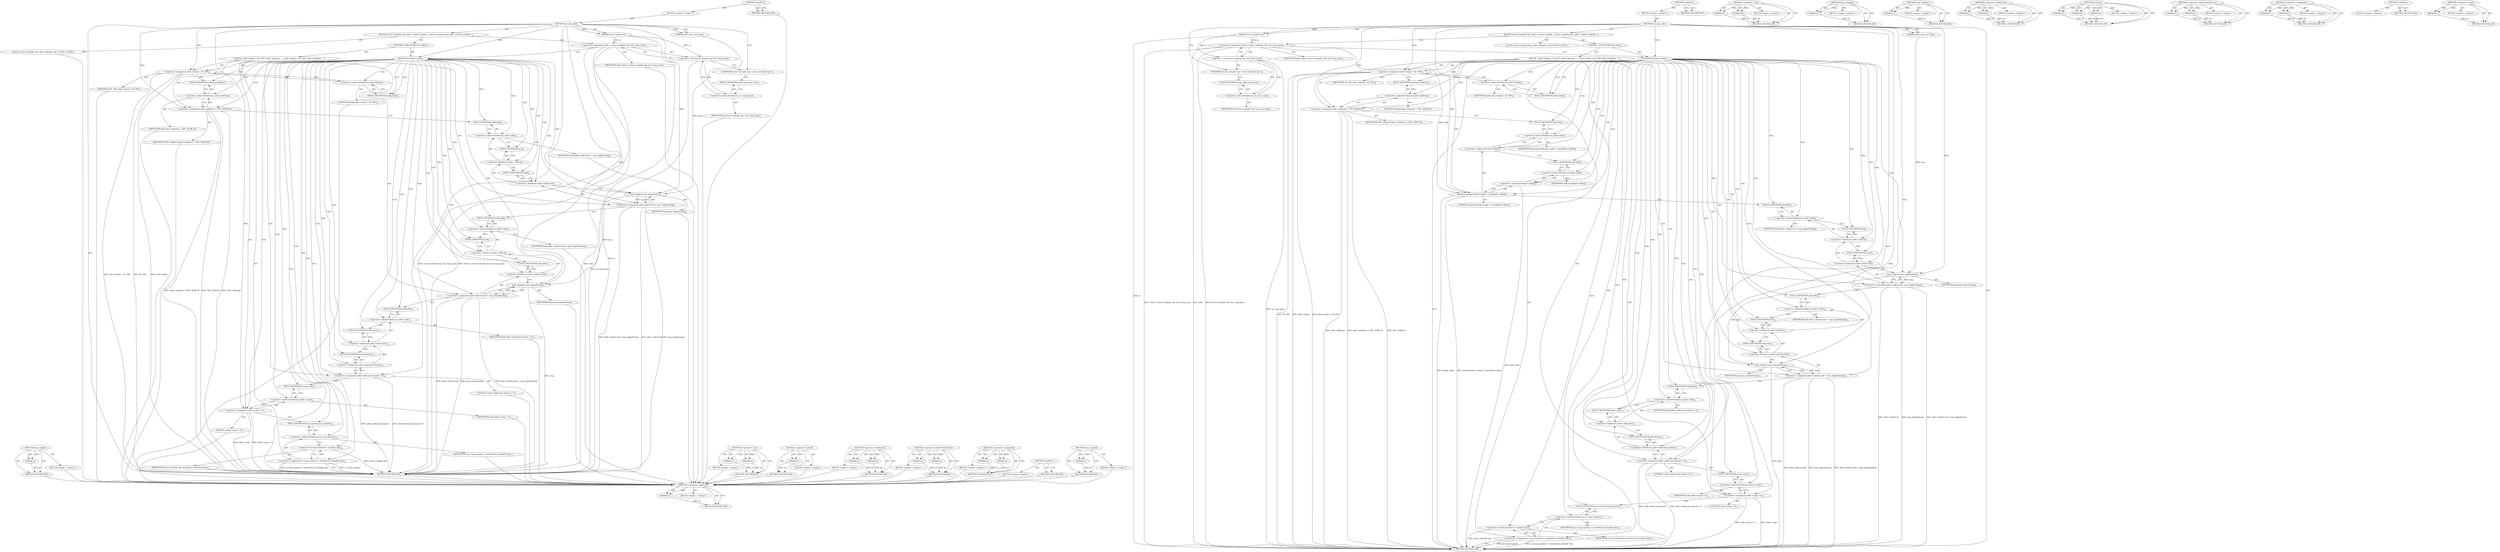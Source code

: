 digraph "&lt;operator&gt;.sizeOf" {
vulnerable_118 [label=<(METHOD,msg_origport)>];
vulnerable_119 [label=<(PARAM,p1)>];
vulnerable_120 [label=<(BLOCK,&lt;empty&gt;,&lt;empty&gt;)>];
vulnerable_121 [label=<(METHOD_RETURN,ANY)>];
vulnerable_6 [label=<(METHOD,&lt;global&gt;)<SUB>1</SUB>>];
vulnerable_7 [label=<(BLOCK,&lt;empty&gt;,&lt;empty&gt;)<SUB>1</SUB>>];
vulnerable_8 [label=<(METHOD,set_orig_addr)<SUB>1</SUB>>];
vulnerable_9 [label=<(PARAM,struct msghdr *m)<SUB>1</SUB>>];
vulnerable_10 [label=<(PARAM,struct tipc_msg *msg)<SUB>1</SUB>>];
vulnerable_11 [label=<(BLOCK,{
	struct sockaddr_tipc *addr = (struct sockadd...,{
	struct sockaddr_tipc *addr = (struct sockadd...)<SUB>2</SUB>>];
vulnerable_12 [label="<(LOCAL,struct sockaddr_tipc* addr: sockaddr_tipc*)<SUB>3</SUB>>"];
vulnerable_13 [label=<(&lt;operator&gt;.assignment,*addr = (struct sockaddr_tipc *)m-&gt;msg_name)<SUB>3</SUB>>];
vulnerable_14 [label=<(IDENTIFIER,addr,*addr = (struct sockaddr_tipc *)m-&gt;msg_name)<SUB>3</SUB>>];
vulnerable_15 [label=<(&lt;operator&gt;.cast,(struct sockaddr_tipc *)m-&gt;msg_name)<SUB>3</SUB>>];
vulnerable_16 [label=<(UNKNOWN,struct sockaddr_tipc *,struct sockaddr_tipc *)<SUB>3</SUB>>];
vulnerable_17 [label=<(&lt;operator&gt;.indirectFieldAccess,m-&gt;msg_name)<SUB>3</SUB>>];
vulnerable_18 [label=<(IDENTIFIER,m,(struct sockaddr_tipc *)m-&gt;msg_name)<SUB>3</SUB>>];
vulnerable_19 [label=<(FIELD_IDENTIFIER,msg_name,msg_name)<SUB>3</SUB>>];
vulnerable_20 [label=<(CONTROL_STRUCTURE,IF,if (addr))<SUB>5</SUB>>];
vulnerable_21 [label=<(IDENTIFIER,addr,if (addr))<SUB>5</SUB>>];
vulnerable_22 [label=<(BLOCK,{
 		addr-&gt;family = AF_TIPC;
 		addr-&gt;addrtype ...,{
 		addr-&gt;family = AF_TIPC;
 		addr-&gt;addrtype ...)<SUB>5</SUB>>];
vulnerable_23 [label=<(&lt;operator&gt;.assignment,addr-&gt;family = AF_TIPC)<SUB>6</SUB>>];
vulnerable_24 [label=<(&lt;operator&gt;.indirectFieldAccess,addr-&gt;family)<SUB>6</SUB>>];
vulnerable_25 [label=<(IDENTIFIER,addr,addr-&gt;family = AF_TIPC)<SUB>6</SUB>>];
vulnerable_26 [label=<(FIELD_IDENTIFIER,family,family)<SUB>6</SUB>>];
vulnerable_27 [label=<(IDENTIFIER,AF_TIPC,addr-&gt;family = AF_TIPC)<SUB>6</SUB>>];
vulnerable_28 [label=<(&lt;operator&gt;.assignment,addr-&gt;addrtype = TIPC_ADDR_ID)<SUB>7</SUB>>];
vulnerable_29 [label=<(&lt;operator&gt;.indirectFieldAccess,addr-&gt;addrtype)<SUB>7</SUB>>];
vulnerable_30 [label=<(IDENTIFIER,addr,addr-&gt;addrtype = TIPC_ADDR_ID)<SUB>7</SUB>>];
vulnerable_31 [label=<(FIELD_IDENTIFIER,addrtype,addrtype)<SUB>7</SUB>>];
vulnerable_32 [label=<(IDENTIFIER,TIPC_ADDR_ID,addr-&gt;addrtype = TIPC_ADDR_ID)<SUB>7</SUB>>];
vulnerable_33 [label=<(&lt;operator&gt;.assignment,addr-&gt;addr.id.ref = msg_origport(msg))<SUB>8</SUB>>];
vulnerable_34 [label=<(&lt;operator&gt;.fieldAccess,addr-&gt;addr.id.ref)<SUB>8</SUB>>];
vulnerable_35 [label=<(&lt;operator&gt;.fieldAccess,addr-&gt;addr.id)<SUB>8</SUB>>];
vulnerable_36 [label=<(&lt;operator&gt;.indirectFieldAccess,addr-&gt;addr)<SUB>8</SUB>>];
vulnerable_37 [label=<(IDENTIFIER,addr,addr-&gt;addr.id.ref = msg_origport(msg))<SUB>8</SUB>>];
vulnerable_38 [label=<(FIELD_IDENTIFIER,addr,addr)<SUB>8</SUB>>];
vulnerable_39 [label=<(FIELD_IDENTIFIER,id,id)<SUB>8</SUB>>];
vulnerable_40 [label=<(FIELD_IDENTIFIER,ref,ref)<SUB>8</SUB>>];
vulnerable_41 [label=<(msg_origport,msg_origport(msg))<SUB>8</SUB>>];
vulnerable_42 [label=<(IDENTIFIER,msg,msg_origport(msg))<SUB>8</SUB>>];
vulnerable_43 [label=<(&lt;operator&gt;.assignment,addr-&gt;addr.id.node = msg_orignode(msg))<SUB>9</SUB>>];
vulnerable_44 [label=<(&lt;operator&gt;.fieldAccess,addr-&gt;addr.id.node)<SUB>9</SUB>>];
vulnerable_45 [label=<(&lt;operator&gt;.fieldAccess,addr-&gt;addr.id)<SUB>9</SUB>>];
vulnerable_46 [label=<(&lt;operator&gt;.indirectFieldAccess,addr-&gt;addr)<SUB>9</SUB>>];
vulnerable_47 [label=<(IDENTIFIER,addr,addr-&gt;addr.id.node = msg_orignode(msg))<SUB>9</SUB>>];
vulnerable_48 [label=<(FIELD_IDENTIFIER,addr,addr)<SUB>9</SUB>>];
vulnerable_49 [label=<(FIELD_IDENTIFIER,id,id)<SUB>9</SUB>>];
vulnerable_50 [label=<(FIELD_IDENTIFIER,node,node)<SUB>9</SUB>>];
vulnerable_51 [label=<(msg_orignode,msg_orignode(msg))<SUB>9</SUB>>];
vulnerable_52 [label=<(IDENTIFIER,msg,msg_orignode(msg))<SUB>9</SUB>>];
vulnerable_53 [label=<(&lt;operator&gt;.assignment,addr-&gt;addr.name.domain = 0)<SUB>10</SUB>>];
vulnerable_54 [label=<(&lt;operator&gt;.fieldAccess,addr-&gt;addr.name.domain)<SUB>10</SUB>>];
vulnerable_55 [label=<(&lt;operator&gt;.fieldAccess,addr-&gt;addr.name)<SUB>10</SUB>>];
vulnerable_56 [label=<(&lt;operator&gt;.indirectFieldAccess,addr-&gt;addr)<SUB>10</SUB>>];
vulnerable_57 [label=<(IDENTIFIER,addr,addr-&gt;addr.name.domain = 0)<SUB>10</SUB>>];
vulnerable_58 [label=<(FIELD_IDENTIFIER,addr,addr)<SUB>10</SUB>>];
vulnerable_59 [label=<(FIELD_IDENTIFIER,name,name)<SUB>10</SUB>>];
vulnerable_60 [label=<(FIELD_IDENTIFIER,domain,domain)<SUB>10</SUB>>];
vulnerable_61 [label=<(LITERAL,0,addr-&gt;addr.name.domain = 0)<SUB>10</SUB>>];
vulnerable_62 [label=<(&lt;operator&gt;.assignment,addr-&gt;scope = 0)<SUB>11</SUB>>];
vulnerable_63 [label=<(&lt;operator&gt;.indirectFieldAccess,addr-&gt;scope)<SUB>11</SUB>>];
vulnerable_64 [label=<(IDENTIFIER,addr,addr-&gt;scope = 0)<SUB>11</SUB>>];
vulnerable_65 [label=<(FIELD_IDENTIFIER,scope,scope)<SUB>11</SUB>>];
vulnerable_66 [label=<(LITERAL,0,addr-&gt;scope = 0)<SUB>11</SUB>>];
vulnerable_67 [label=<(&lt;operator&gt;.assignment,m-&gt;msg_namelen = sizeof(struct sockaddr_tipc))<SUB>12</SUB>>];
vulnerable_68 [label=<(&lt;operator&gt;.indirectFieldAccess,m-&gt;msg_namelen)<SUB>12</SUB>>];
vulnerable_69 [label=<(IDENTIFIER,m,m-&gt;msg_namelen = sizeof(struct sockaddr_tipc))<SUB>12</SUB>>];
vulnerable_70 [label=<(FIELD_IDENTIFIER,msg_namelen,msg_namelen)<SUB>12</SUB>>];
vulnerable_71 [label=<(&lt;operator&gt;.sizeOf,sizeof(struct sockaddr_tipc))<SUB>12</SUB>>];
vulnerable_72 [label=<(IDENTIFIER,struct sockaddr_tipc,sizeof(struct sockaddr_tipc))<SUB>12</SUB>>];
vulnerable_73 [label=<(METHOD_RETURN,void)<SUB>1</SUB>>];
vulnerable_75 [label=<(METHOD_RETURN,ANY)<SUB>1</SUB>>];
vulnerable_103 [label=<(METHOD,&lt;operator&gt;.cast)>];
vulnerable_104 [label=<(PARAM,p1)>];
vulnerable_105 [label=<(PARAM,p2)>];
vulnerable_106 [label=<(BLOCK,&lt;empty&gt;,&lt;empty&gt;)>];
vulnerable_107 [label=<(METHOD_RETURN,ANY)>];
vulnerable_126 [label=<(METHOD,&lt;operator&gt;.sizeOf)>];
vulnerable_127 [label=<(PARAM,p1)>];
vulnerable_128 [label=<(BLOCK,&lt;empty&gt;,&lt;empty&gt;)>];
vulnerable_129 [label=<(METHOD_RETURN,ANY)>];
vulnerable_113 [label=<(METHOD,&lt;operator&gt;.fieldAccess)>];
vulnerable_114 [label=<(PARAM,p1)>];
vulnerable_115 [label=<(PARAM,p2)>];
vulnerable_116 [label=<(BLOCK,&lt;empty&gt;,&lt;empty&gt;)>];
vulnerable_117 [label=<(METHOD_RETURN,ANY)>];
vulnerable_108 [label=<(METHOD,&lt;operator&gt;.indirectFieldAccess)>];
vulnerable_109 [label=<(PARAM,p1)>];
vulnerable_110 [label=<(PARAM,p2)>];
vulnerable_111 [label=<(BLOCK,&lt;empty&gt;,&lt;empty&gt;)>];
vulnerable_112 [label=<(METHOD_RETURN,ANY)>];
vulnerable_98 [label=<(METHOD,&lt;operator&gt;.assignment)>];
vulnerable_99 [label=<(PARAM,p1)>];
vulnerable_100 [label=<(PARAM,p2)>];
vulnerable_101 [label=<(BLOCK,&lt;empty&gt;,&lt;empty&gt;)>];
vulnerable_102 [label=<(METHOD_RETURN,ANY)>];
vulnerable_92 [label=<(METHOD,&lt;global&gt;)<SUB>1</SUB>>];
vulnerable_93 [label=<(BLOCK,&lt;empty&gt;,&lt;empty&gt;)>];
vulnerable_94 [label=<(METHOD_RETURN,ANY)>];
vulnerable_122 [label=<(METHOD,msg_orignode)>];
vulnerable_123 [label=<(PARAM,p1)>];
vulnerable_124 [label=<(BLOCK,&lt;empty&gt;,&lt;empty&gt;)>];
vulnerable_125 [label=<(METHOD_RETURN,ANY)>];
fixed_129 [label=<(METHOD,&lt;operator&gt;.addressOf)>];
fixed_130 [label=<(PARAM,p1)>];
fixed_131 [label=<(BLOCK,&lt;empty&gt;,&lt;empty&gt;)>];
fixed_132 [label=<(METHOD_RETURN,ANY)>];
fixed_6 [label=<(METHOD,&lt;global&gt;)<SUB>1</SUB>>];
fixed_7 [label=<(BLOCK,&lt;empty&gt;,&lt;empty&gt;)<SUB>1</SUB>>];
fixed_8 [label=<(METHOD,set_orig_addr)<SUB>1</SUB>>];
fixed_9 [label=<(PARAM,struct msghdr *m)<SUB>1</SUB>>];
fixed_10 [label=<(PARAM,struct tipc_msg *msg)<SUB>1</SUB>>];
fixed_11 [label=<(BLOCK,{
	struct sockaddr_tipc *addr = (struct sockadd...,{
	struct sockaddr_tipc *addr = (struct sockadd...)<SUB>2</SUB>>];
fixed_12 [label="<(LOCAL,struct sockaddr_tipc* addr: sockaddr_tipc*)<SUB>3</SUB>>"];
fixed_13 [label=<(&lt;operator&gt;.assignment,*addr = (struct sockaddr_tipc *)m-&gt;msg_name)<SUB>3</SUB>>];
fixed_14 [label=<(IDENTIFIER,addr,*addr = (struct sockaddr_tipc *)m-&gt;msg_name)<SUB>3</SUB>>];
fixed_15 [label=<(&lt;operator&gt;.cast,(struct sockaddr_tipc *)m-&gt;msg_name)<SUB>3</SUB>>];
fixed_16 [label=<(UNKNOWN,struct sockaddr_tipc *,struct sockaddr_tipc *)<SUB>3</SUB>>];
fixed_17 [label=<(&lt;operator&gt;.indirectFieldAccess,m-&gt;msg_name)<SUB>3</SUB>>];
fixed_18 [label=<(IDENTIFIER,m,(struct sockaddr_tipc *)m-&gt;msg_name)<SUB>3</SUB>>];
fixed_19 [label=<(FIELD_IDENTIFIER,msg_name,msg_name)<SUB>3</SUB>>];
fixed_20 [label=<(CONTROL_STRUCTURE,IF,if (addr))<SUB>5</SUB>>];
fixed_21 [label=<(IDENTIFIER,addr,if (addr))<SUB>5</SUB>>];
fixed_22 [label=<(BLOCK,{
 		addr-&gt;family = AF_TIPC;
 		addr-&gt;addrtype ...,{
 		addr-&gt;family = AF_TIPC;
 		addr-&gt;addrtype ...)<SUB>5</SUB>>];
fixed_23 [label=<(&lt;operator&gt;.assignment,addr-&gt;family = AF_TIPC)<SUB>6</SUB>>];
fixed_24 [label=<(&lt;operator&gt;.indirectFieldAccess,addr-&gt;family)<SUB>6</SUB>>];
fixed_25 [label=<(IDENTIFIER,addr,addr-&gt;family = AF_TIPC)<SUB>6</SUB>>];
fixed_26 [label=<(FIELD_IDENTIFIER,family,family)<SUB>6</SUB>>];
fixed_27 [label=<(IDENTIFIER,AF_TIPC,addr-&gt;family = AF_TIPC)<SUB>6</SUB>>];
fixed_28 [label=<(&lt;operator&gt;.assignment,addr-&gt;addrtype = TIPC_ADDR_ID)<SUB>7</SUB>>];
fixed_29 [label=<(&lt;operator&gt;.indirectFieldAccess,addr-&gt;addrtype)<SUB>7</SUB>>];
fixed_30 [label=<(IDENTIFIER,addr,addr-&gt;addrtype = TIPC_ADDR_ID)<SUB>7</SUB>>];
fixed_31 [label=<(FIELD_IDENTIFIER,addrtype,addrtype)<SUB>7</SUB>>];
fixed_32 [label=<(IDENTIFIER,TIPC_ADDR_ID,addr-&gt;addrtype = TIPC_ADDR_ID)<SUB>7</SUB>>];
fixed_33 [label=<(memset,memset(&amp;addr-&gt;addr, 0, sizeof(addr-&gt;addr)))<SUB>8</SUB>>];
fixed_34 [label=<(&lt;operator&gt;.addressOf,&amp;addr-&gt;addr)<SUB>8</SUB>>];
fixed_35 [label=<(&lt;operator&gt;.indirectFieldAccess,addr-&gt;addr)<SUB>8</SUB>>];
fixed_36 [label=<(IDENTIFIER,addr,memset(&amp;addr-&gt;addr, 0, sizeof(addr-&gt;addr)))<SUB>8</SUB>>];
fixed_37 [label=<(FIELD_IDENTIFIER,addr,addr)<SUB>8</SUB>>];
fixed_38 [label=<(LITERAL,0,memset(&amp;addr-&gt;addr, 0, sizeof(addr-&gt;addr)))<SUB>8</SUB>>];
fixed_39 [label=<(&lt;operator&gt;.sizeOf,sizeof(addr-&gt;addr))<SUB>8</SUB>>];
fixed_40 [label=<(&lt;operator&gt;.indirectFieldAccess,addr-&gt;addr)<SUB>8</SUB>>];
fixed_41 [label=<(IDENTIFIER,addr,sizeof(addr-&gt;addr))<SUB>8</SUB>>];
fixed_42 [label=<(FIELD_IDENTIFIER,addr,addr)<SUB>8</SUB>>];
fixed_43 [label=<(&lt;operator&gt;.assignment,addr-&gt;addr.id.ref = msg_origport(msg))<SUB>9</SUB>>];
fixed_44 [label=<(&lt;operator&gt;.fieldAccess,addr-&gt;addr.id.ref)<SUB>9</SUB>>];
fixed_45 [label=<(&lt;operator&gt;.fieldAccess,addr-&gt;addr.id)<SUB>9</SUB>>];
fixed_46 [label=<(&lt;operator&gt;.indirectFieldAccess,addr-&gt;addr)<SUB>9</SUB>>];
fixed_47 [label=<(IDENTIFIER,addr,addr-&gt;addr.id.ref = msg_origport(msg))<SUB>9</SUB>>];
fixed_48 [label=<(FIELD_IDENTIFIER,addr,addr)<SUB>9</SUB>>];
fixed_49 [label=<(FIELD_IDENTIFIER,id,id)<SUB>9</SUB>>];
fixed_50 [label=<(FIELD_IDENTIFIER,ref,ref)<SUB>9</SUB>>];
fixed_51 [label=<(msg_origport,msg_origport(msg))<SUB>9</SUB>>];
fixed_52 [label=<(IDENTIFIER,msg,msg_origport(msg))<SUB>9</SUB>>];
fixed_53 [label=<(&lt;operator&gt;.assignment,addr-&gt;addr.id.node = msg_orignode(msg))<SUB>10</SUB>>];
fixed_54 [label=<(&lt;operator&gt;.fieldAccess,addr-&gt;addr.id.node)<SUB>10</SUB>>];
fixed_55 [label=<(&lt;operator&gt;.fieldAccess,addr-&gt;addr.id)<SUB>10</SUB>>];
fixed_56 [label=<(&lt;operator&gt;.indirectFieldAccess,addr-&gt;addr)<SUB>10</SUB>>];
fixed_57 [label=<(IDENTIFIER,addr,addr-&gt;addr.id.node = msg_orignode(msg))<SUB>10</SUB>>];
fixed_58 [label=<(FIELD_IDENTIFIER,addr,addr)<SUB>10</SUB>>];
fixed_59 [label=<(FIELD_IDENTIFIER,id,id)<SUB>10</SUB>>];
fixed_60 [label=<(FIELD_IDENTIFIER,node,node)<SUB>10</SUB>>];
fixed_61 [label=<(msg_orignode,msg_orignode(msg))<SUB>10</SUB>>];
fixed_62 [label=<(IDENTIFIER,msg,msg_orignode(msg))<SUB>10</SUB>>];
fixed_63 [label=<(&lt;operator&gt;.assignment,addr-&gt;addr.name.domain = 0)<SUB>11</SUB>>];
fixed_64 [label=<(&lt;operator&gt;.fieldAccess,addr-&gt;addr.name.domain)<SUB>11</SUB>>];
fixed_65 [label=<(&lt;operator&gt;.fieldAccess,addr-&gt;addr.name)<SUB>11</SUB>>];
fixed_66 [label=<(&lt;operator&gt;.indirectFieldAccess,addr-&gt;addr)<SUB>11</SUB>>];
fixed_67 [label=<(IDENTIFIER,addr,addr-&gt;addr.name.domain = 0)<SUB>11</SUB>>];
fixed_68 [label=<(FIELD_IDENTIFIER,addr,addr)<SUB>11</SUB>>];
fixed_69 [label=<(FIELD_IDENTIFIER,name,name)<SUB>11</SUB>>];
fixed_70 [label=<(FIELD_IDENTIFIER,domain,domain)<SUB>11</SUB>>];
fixed_71 [label=<(LITERAL,0,addr-&gt;addr.name.domain = 0)<SUB>11</SUB>>];
fixed_72 [label=<(&lt;operator&gt;.assignment,addr-&gt;scope = 0)<SUB>12</SUB>>];
fixed_73 [label=<(&lt;operator&gt;.indirectFieldAccess,addr-&gt;scope)<SUB>12</SUB>>];
fixed_74 [label=<(IDENTIFIER,addr,addr-&gt;scope = 0)<SUB>12</SUB>>];
fixed_75 [label=<(FIELD_IDENTIFIER,scope,scope)<SUB>12</SUB>>];
fixed_76 [label=<(LITERAL,0,addr-&gt;scope = 0)<SUB>12</SUB>>];
fixed_77 [label=<(&lt;operator&gt;.assignment,m-&gt;msg_namelen = sizeof(struct sockaddr_tipc))<SUB>13</SUB>>];
fixed_78 [label=<(&lt;operator&gt;.indirectFieldAccess,m-&gt;msg_namelen)<SUB>13</SUB>>];
fixed_79 [label=<(IDENTIFIER,m,m-&gt;msg_namelen = sizeof(struct sockaddr_tipc))<SUB>13</SUB>>];
fixed_80 [label=<(FIELD_IDENTIFIER,msg_namelen,msg_namelen)<SUB>13</SUB>>];
fixed_81 [label=<(&lt;operator&gt;.sizeOf,sizeof(struct sockaddr_tipc))<SUB>13</SUB>>];
fixed_82 [label=<(IDENTIFIER,struct sockaddr_tipc,sizeof(struct sockaddr_tipc))<SUB>13</SUB>>];
fixed_83 [label=<(METHOD_RETURN,void)<SUB>1</SUB>>];
fixed_85 [label=<(METHOD_RETURN,ANY)<SUB>1</SUB>>];
fixed_113 [label=<(METHOD,&lt;operator&gt;.cast)>];
fixed_114 [label=<(PARAM,p1)>];
fixed_115 [label=<(PARAM,p2)>];
fixed_116 [label=<(BLOCK,&lt;empty&gt;,&lt;empty&gt;)>];
fixed_117 [label=<(METHOD_RETURN,ANY)>];
fixed_146 [label=<(METHOD,msg_orignode)>];
fixed_147 [label=<(PARAM,p1)>];
fixed_148 [label=<(BLOCK,&lt;empty&gt;,&lt;empty&gt;)>];
fixed_149 [label=<(METHOD_RETURN,ANY)>];
fixed_142 [label=<(METHOD,msg_origport)>];
fixed_143 [label=<(PARAM,p1)>];
fixed_144 [label=<(BLOCK,&lt;empty&gt;,&lt;empty&gt;)>];
fixed_145 [label=<(METHOD_RETURN,ANY)>];
fixed_137 [label=<(METHOD,&lt;operator&gt;.fieldAccess)>];
fixed_138 [label=<(PARAM,p1)>];
fixed_139 [label=<(PARAM,p2)>];
fixed_140 [label=<(BLOCK,&lt;empty&gt;,&lt;empty&gt;)>];
fixed_141 [label=<(METHOD_RETURN,ANY)>];
fixed_123 [label=<(METHOD,memset)>];
fixed_124 [label=<(PARAM,p1)>];
fixed_125 [label=<(PARAM,p2)>];
fixed_126 [label=<(PARAM,p3)>];
fixed_127 [label=<(BLOCK,&lt;empty&gt;,&lt;empty&gt;)>];
fixed_128 [label=<(METHOD_RETURN,ANY)>];
fixed_118 [label=<(METHOD,&lt;operator&gt;.indirectFieldAccess)>];
fixed_119 [label=<(PARAM,p1)>];
fixed_120 [label=<(PARAM,p2)>];
fixed_121 [label=<(BLOCK,&lt;empty&gt;,&lt;empty&gt;)>];
fixed_122 [label=<(METHOD_RETURN,ANY)>];
fixed_108 [label=<(METHOD,&lt;operator&gt;.assignment)>];
fixed_109 [label=<(PARAM,p1)>];
fixed_110 [label=<(PARAM,p2)>];
fixed_111 [label=<(BLOCK,&lt;empty&gt;,&lt;empty&gt;)>];
fixed_112 [label=<(METHOD_RETURN,ANY)>];
fixed_102 [label=<(METHOD,&lt;global&gt;)<SUB>1</SUB>>];
fixed_103 [label=<(BLOCK,&lt;empty&gt;,&lt;empty&gt;)>];
fixed_104 [label=<(METHOD_RETURN,ANY)>];
fixed_133 [label=<(METHOD,&lt;operator&gt;.sizeOf)>];
fixed_134 [label=<(PARAM,p1)>];
fixed_135 [label=<(BLOCK,&lt;empty&gt;,&lt;empty&gt;)>];
fixed_136 [label=<(METHOD_RETURN,ANY)>];
vulnerable_118 -> vulnerable_119  [key=0, label="AST: "];
vulnerable_118 -> vulnerable_119  [key=1, label="DDG: "];
vulnerable_118 -> vulnerable_120  [key=0, label="AST: "];
vulnerable_118 -> vulnerable_121  [key=0, label="AST: "];
vulnerable_118 -> vulnerable_121  [key=1, label="CFG: "];
vulnerable_119 -> vulnerable_121  [key=0, label="DDG: p1"];
vulnerable_120 -> fixed_129  [key=0];
vulnerable_121 -> fixed_129  [key=0];
vulnerable_6 -> vulnerable_7  [key=0, label="AST: "];
vulnerable_6 -> vulnerable_75  [key=0, label="AST: "];
vulnerable_6 -> vulnerable_75  [key=1, label="CFG: "];
vulnerable_7 -> vulnerable_8  [key=0, label="AST: "];
vulnerable_8 -> vulnerable_9  [key=0, label="AST: "];
vulnerable_8 -> vulnerable_9  [key=1, label="DDG: "];
vulnerable_8 -> vulnerable_10  [key=0, label="AST: "];
vulnerable_8 -> vulnerable_10  [key=1, label="DDG: "];
vulnerable_8 -> vulnerable_11  [key=0, label="AST: "];
vulnerable_8 -> vulnerable_73  [key=0, label="AST: "];
vulnerable_8 -> vulnerable_16  [key=0, label="CFG: "];
vulnerable_8 -> vulnerable_21  [key=0, label="DDG: "];
vulnerable_8 -> vulnerable_23  [key=0, label="DDG: "];
vulnerable_8 -> vulnerable_28  [key=0, label="DDG: "];
vulnerable_8 -> vulnerable_53  [key=0, label="DDG: "];
vulnerable_8 -> vulnerable_62  [key=0, label="DDG: "];
vulnerable_8 -> vulnerable_41  [key=0, label="DDG: "];
vulnerable_8 -> vulnerable_51  [key=0, label="DDG: "];
vulnerable_9 -> vulnerable_73  [key=0, label="DDG: m"];
vulnerable_9 -> vulnerable_13  [key=0, label="DDG: m"];
vulnerable_9 -> vulnerable_15  [key=0, label="DDG: m"];
vulnerable_10 -> vulnerable_41  [key=0, label="DDG: msg"];
vulnerable_11 -> vulnerable_12  [key=0, label="AST: "];
vulnerable_11 -> vulnerable_13  [key=0, label="AST: "];
vulnerable_11 -> vulnerable_20  [key=0, label="AST: "];
vulnerable_12 -> fixed_129  [key=0];
vulnerable_13 -> vulnerable_14  [key=0, label="AST: "];
vulnerable_13 -> vulnerable_15  [key=0, label="AST: "];
vulnerable_13 -> vulnerable_21  [key=0, label="CFG: "];
vulnerable_13 -> vulnerable_73  [key=0, label="DDG: addr"];
vulnerable_13 -> vulnerable_73  [key=1, label="DDG: (struct sockaddr_tipc *)m-&gt;msg_name"];
vulnerable_13 -> vulnerable_73  [key=2, label="DDG: *addr = (struct sockaddr_tipc *)m-&gt;msg_name"];
vulnerable_14 -> fixed_129  [key=0];
vulnerable_15 -> vulnerable_16  [key=0, label="AST: "];
vulnerable_15 -> vulnerable_17  [key=0, label="AST: "];
vulnerable_15 -> vulnerable_13  [key=0, label="CFG: "];
vulnerable_15 -> vulnerable_73  [key=0, label="DDG: m-&gt;msg_name"];
vulnerable_16 -> vulnerable_19  [key=0, label="CFG: "];
vulnerable_17 -> vulnerable_18  [key=0, label="AST: "];
vulnerable_17 -> vulnerable_19  [key=0, label="AST: "];
vulnerable_17 -> vulnerable_15  [key=0, label="CFG: "];
vulnerable_18 -> fixed_129  [key=0];
vulnerable_19 -> vulnerable_17  [key=0, label="CFG: "];
vulnerable_20 -> vulnerable_21  [key=0, label="AST: "];
vulnerable_20 -> vulnerable_22  [key=0, label="AST: "];
vulnerable_21 -> vulnerable_73  [key=0, label="CFG: "];
vulnerable_21 -> vulnerable_26  [key=0, label="CFG: "];
vulnerable_21 -> vulnerable_26  [key=1, label="CDG: "];
vulnerable_21 -> vulnerable_34  [key=0, label="CDG: "];
vulnerable_21 -> vulnerable_48  [key=0, label="CDG: "];
vulnerable_21 -> vulnerable_68  [key=0, label="CDG: "];
vulnerable_21 -> vulnerable_49  [key=0, label="CDG: "];
vulnerable_21 -> vulnerable_60  [key=0, label="CDG: "];
vulnerable_21 -> vulnerable_51  [key=0, label="CDG: "];
vulnerable_21 -> vulnerable_28  [key=0, label="CDG: "];
vulnerable_21 -> vulnerable_46  [key=0, label="CDG: "];
vulnerable_21 -> vulnerable_38  [key=0, label="CDG: "];
vulnerable_21 -> vulnerable_56  [key=0, label="CDG: "];
vulnerable_21 -> vulnerable_67  [key=0, label="CDG: "];
vulnerable_21 -> vulnerable_45  [key=0, label="CDG: "];
vulnerable_21 -> vulnerable_40  [key=0, label="CDG: "];
vulnerable_21 -> vulnerable_29  [key=0, label="CDG: "];
vulnerable_21 -> vulnerable_65  [key=0, label="CDG: "];
vulnerable_21 -> vulnerable_50  [key=0, label="CDG: "];
vulnerable_21 -> vulnerable_59  [key=0, label="CDG: "];
vulnerable_21 -> vulnerable_44  [key=0, label="CDG: "];
vulnerable_21 -> vulnerable_35  [key=0, label="CDG: "];
vulnerable_21 -> vulnerable_54  [key=0, label="CDG: "];
vulnerable_21 -> vulnerable_43  [key=0, label="CDG: "];
vulnerable_21 -> vulnerable_24  [key=0, label="CDG: "];
vulnerable_21 -> vulnerable_58  [key=0, label="CDG: "];
vulnerable_21 -> vulnerable_33  [key=0, label="CDG: "];
vulnerable_21 -> vulnerable_23  [key=0, label="CDG: "];
vulnerable_21 -> vulnerable_71  [key=0, label="CDG: "];
vulnerable_21 -> vulnerable_36  [key=0, label="CDG: "];
vulnerable_21 -> vulnerable_53  [key=0, label="CDG: "];
vulnerable_21 -> vulnerable_41  [key=0, label="CDG: "];
vulnerable_21 -> vulnerable_70  [key=0, label="CDG: "];
vulnerable_21 -> vulnerable_63  [key=0, label="CDG: "];
vulnerable_21 -> vulnerable_55  [key=0, label="CDG: "];
vulnerable_21 -> vulnerable_62  [key=0, label="CDG: "];
vulnerable_21 -> vulnerable_39  [key=0, label="CDG: "];
vulnerable_21 -> vulnerable_31  [key=0, label="CDG: "];
vulnerable_22 -> vulnerable_23  [key=0, label="AST: "];
vulnerable_22 -> vulnerable_28  [key=0, label="AST: "];
vulnerable_22 -> vulnerable_33  [key=0, label="AST: "];
vulnerable_22 -> vulnerable_43  [key=0, label="AST: "];
vulnerable_22 -> vulnerable_53  [key=0, label="AST: "];
vulnerable_22 -> vulnerable_62  [key=0, label="AST: "];
vulnerable_22 -> vulnerable_67  [key=0, label="AST: "];
vulnerable_23 -> vulnerable_24  [key=0, label="AST: "];
vulnerable_23 -> vulnerable_27  [key=0, label="AST: "];
vulnerable_23 -> vulnerable_31  [key=0, label="CFG: "];
vulnerable_23 -> vulnerable_73  [key=0, label="DDG: addr-&gt;family"];
vulnerable_23 -> vulnerable_73  [key=1, label="DDG: addr-&gt;family = AF_TIPC"];
vulnerable_23 -> vulnerable_73  [key=2, label="DDG: AF_TIPC"];
vulnerable_24 -> vulnerable_25  [key=0, label="AST: "];
vulnerable_24 -> vulnerable_26  [key=0, label="AST: "];
vulnerable_24 -> vulnerable_23  [key=0, label="CFG: "];
vulnerable_25 -> fixed_129  [key=0];
vulnerable_26 -> vulnerable_24  [key=0, label="CFG: "];
vulnerable_27 -> fixed_129  [key=0];
vulnerable_28 -> vulnerable_29  [key=0, label="AST: "];
vulnerable_28 -> vulnerable_32  [key=0, label="AST: "];
vulnerable_28 -> vulnerable_38  [key=0, label="CFG: "];
vulnerable_28 -> vulnerable_73  [key=0, label="DDG: addr-&gt;addrtype"];
vulnerable_28 -> vulnerable_73  [key=1, label="DDG: addr-&gt;addrtype = TIPC_ADDR_ID"];
vulnerable_28 -> vulnerable_73  [key=2, label="DDG: TIPC_ADDR_ID"];
vulnerable_29 -> vulnerable_30  [key=0, label="AST: "];
vulnerable_29 -> vulnerable_31  [key=0, label="AST: "];
vulnerable_29 -> vulnerable_28  [key=0, label="CFG: "];
vulnerable_30 -> fixed_129  [key=0];
vulnerable_31 -> vulnerable_29  [key=0, label="CFG: "];
vulnerable_32 -> fixed_129  [key=0];
vulnerable_33 -> vulnerable_34  [key=0, label="AST: "];
vulnerable_33 -> vulnerable_41  [key=0, label="AST: "];
vulnerable_33 -> vulnerable_48  [key=0, label="CFG: "];
vulnerable_33 -> vulnerable_73  [key=0, label="DDG: addr-&gt;addr.id.ref"];
vulnerable_33 -> vulnerable_73  [key=1, label="DDG: msg_origport(msg)"];
vulnerable_33 -> vulnerable_73  [key=2, label="DDG: addr-&gt;addr.id.ref = msg_origport(msg)"];
vulnerable_34 -> vulnerable_35  [key=0, label="AST: "];
vulnerable_34 -> vulnerable_40  [key=0, label="AST: "];
vulnerable_34 -> vulnerable_41  [key=0, label="CFG: "];
vulnerable_35 -> vulnerable_36  [key=0, label="AST: "];
vulnerable_35 -> vulnerable_39  [key=0, label="AST: "];
vulnerable_35 -> vulnerable_40  [key=0, label="CFG: "];
vulnerable_36 -> vulnerable_37  [key=0, label="AST: "];
vulnerable_36 -> vulnerable_38  [key=0, label="AST: "];
vulnerable_36 -> vulnerable_39  [key=0, label="CFG: "];
vulnerable_37 -> fixed_129  [key=0];
vulnerable_38 -> vulnerable_36  [key=0, label="CFG: "];
vulnerable_39 -> vulnerable_35  [key=0, label="CFG: "];
vulnerable_40 -> vulnerable_34  [key=0, label="CFG: "];
vulnerable_41 -> vulnerable_42  [key=0, label="AST: "];
vulnerable_41 -> vulnerable_33  [key=0, label="CFG: "];
vulnerable_41 -> vulnerable_33  [key=1, label="DDG: msg"];
vulnerable_41 -> vulnerable_51  [key=0, label="DDG: msg"];
vulnerable_42 -> fixed_129  [key=0];
vulnerable_43 -> vulnerable_44  [key=0, label="AST: "];
vulnerable_43 -> vulnerable_51  [key=0, label="AST: "];
vulnerable_43 -> vulnerable_58  [key=0, label="CFG: "];
vulnerable_43 -> vulnerable_73  [key=0, label="DDG: addr-&gt;addr.id.node"];
vulnerable_43 -> vulnerable_73  [key=1, label="DDG: msg_orignode(msg)"];
vulnerable_43 -> vulnerable_73  [key=2, label="DDG: addr-&gt;addr.id.node = msg_orignode(msg)"];
vulnerable_44 -> vulnerable_45  [key=0, label="AST: "];
vulnerable_44 -> vulnerable_50  [key=0, label="AST: "];
vulnerable_44 -> vulnerable_51  [key=0, label="CFG: "];
vulnerable_45 -> vulnerable_46  [key=0, label="AST: "];
vulnerable_45 -> vulnerable_49  [key=0, label="AST: "];
vulnerable_45 -> vulnerable_50  [key=0, label="CFG: "];
vulnerable_46 -> vulnerable_47  [key=0, label="AST: "];
vulnerable_46 -> vulnerable_48  [key=0, label="AST: "];
vulnerable_46 -> vulnerable_49  [key=0, label="CFG: "];
vulnerable_47 -> fixed_129  [key=0];
vulnerable_48 -> vulnerable_46  [key=0, label="CFG: "];
vulnerable_49 -> vulnerable_45  [key=0, label="CFG: "];
vulnerable_50 -> vulnerable_44  [key=0, label="CFG: "];
vulnerable_51 -> vulnerable_52  [key=0, label="AST: "];
vulnerable_51 -> vulnerable_43  [key=0, label="CFG: "];
vulnerable_51 -> vulnerable_43  [key=1, label="DDG: msg"];
vulnerable_51 -> vulnerable_73  [key=0, label="DDG: msg"];
vulnerable_52 -> fixed_129  [key=0];
vulnerable_53 -> vulnerable_54  [key=0, label="AST: "];
vulnerable_53 -> vulnerable_61  [key=0, label="AST: "];
vulnerable_53 -> vulnerable_65  [key=0, label="CFG: "];
vulnerable_53 -> vulnerable_73  [key=0, label="DDG: addr-&gt;addr.name.domain"];
vulnerable_53 -> vulnerable_73  [key=1, label="DDG: addr-&gt;addr.name.domain = 0"];
vulnerable_54 -> vulnerable_55  [key=0, label="AST: "];
vulnerable_54 -> vulnerable_60  [key=0, label="AST: "];
vulnerable_54 -> vulnerable_53  [key=0, label="CFG: "];
vulnerable_55 -> vulnerable_56  [key=0, label="AST: "];
vulnerable_55 -> vulnerable_59  [key=0, label="AST: "];
vulnerable_55 -> vulnerable_60  [key=0, label="CFG: "];
vulnerable_56 -> vulnerable_57  [key=0, label="AST: "];
vulnerable_56 -> vulnerable_58  [key=0, label="AST: "];
vulnerable_56 -> vulnerable_59  [key=0, label="CFG: "];
vulnerable_57 -> fixed_129  [key=0];
vulnerable_58 -> vulnerable_56  [key=0, label="CFG: "];
vulnerable_59 -> vulnerable_55  [key=0, label="CFG: "];
vulnerable_60 -> vulnerable_54  [key=0, label="CFG: "];
vulnerable_61 -> fixed_129  [key=0];
vulnerable_62 -> vulnerable_63  [key=0, label="AST: "];
vulnerable_62 -> vulnerable_66  [key=0, label="AST: "];
vulnerable_62 -> vulnerable_70  [key=0, label="CFG: "];
vulnerable_62 -> vulnerable_73  [key=0, label="DDG: addr-&gt;scope"];
vulnerable_62 -> vulnerable_73  [key=1, label="DDG: addr-&gt;scope = 0"];
vulnerable_63 -> vulnerable_64  [key=0, label="AST: "];
vulnerable_63 -> vulnerable_65  [key=0, label="AST: "];
vulnerable_63 -> vulnerable_62  [key=0, label="CFG: "];
vulnerable_64 -> fixed_129  [key=0];
vulnerable_65 -> vulnerable_63  [key=0, label="CFG: "];
vulnerable_66 -> fixed_129  [key=0];
vulnerable_67 -> vulnerable_68  [key=0, label="AST: "];
vulnerable_67 -> vulnerable_71  [key=0, label="AST: "];
vulnerable_67 -> vulnerable_73  [key=0, label="CFG: "];
vulnerable_67 -> vulnerable_73  [key=1, label="DDG: m-&gt;msg_namelen"];
vulnerable_67 -> vulnerable_73  [key=2, label="DDG: m-&gt;msg_namelen = sizeof(struct sockaddr_tipc)"];
vulnerable_68 -> vulnerable_69  [key=0, label="AST: "];
vulnerable_68 -> vulnerable_70  [key=0, label="AST: "];
vulnerable_68 -> vulnerable_71  [key=0, label="CFG: "];
vulnerable_69 -> fixed_129  [key=0];
vulnerable_70 -> vulnerable_68  [key=0, label="CFG: "];
vulnerable_71 -> vulnerable_72  [key=0, label="AST: "];
vulnerable_71 -> vulnerable_67  [key=0, label="CFG: "];
vulnerable_71 -> vulnerable_73  [key=0, label="DDG: struct sockaddr_tipc"];
vulnerable_72 -> fixed_129  [key=0];
vulnerable_73 -> fixed_129  [key=0];
vulnerable_75 -> fixed_129  [key=0];
vulnerable_103 -> vulnerable_104  [key=0, label="AST: "];
vulnerable_103 -> vulnerable_104  [key=1, label="DDG: "];
vulnerable_103 -> vulnerable_106  [key=0, label="AST: "];
vulnerable_103 -> vulnerable_105  [key=0, label="AST: "];
vulnerable_103 -> vulnerable_105  [key=1, label="DDG: "];
vulnerable_103 -> vulnerable_107  [key=0, label="AST: "];
vulnerable_103 -> vulnerable_107  [key=1, label="CFG: "];
vulnerable_104 -> vulnerable_107  [key=0, label="DDG: p1"];
vulnerable_105 -> vulnerable_107  [key=0, label="DDG: p2"];
vulnerable_106 -> fixed_129  [key=0];
vulnerable_107 -> fixed_129  [key=0];
vulnerable_126 -> vulnerable_127  [key=0, label="AST: "];
vulnerable_126 -> vulnerable_127  [key=1, label="DDG: "];
vulnerable_126 -> vulnerable_128  [key=0, label="AST: "];
vulnerable_126 -> vulnerable_129  [key=0, label="AST: "];
vulnerable_126 -> vulnerable_129  [key=1, label="CFG: "];
vulnerable_127 -> vulnerable_129  [key=0, label="DDG: p1"];
vulnerable_128 -> fixed_129  [key=0];
vulnerable_129 -> fixed_129  [key=0];
vulnerable_113 -> vulnerable_114  [key=0, label="AST: "];
vulnerable_113 -> vulnerable_114  [key=1, label="DDG: "];
vulnerable_113 -> vulnerable_116  [key=0, label="AST: "];
vulnerable_113 -> vulnerable_115  [key=0, label="AST: "];
vulnerable_113 -> vulnerable_115  [key=1, label="DDG: "];
vulnerable_113 -> vulnerable_117  [key=0, label="AST: "];
vulnerable_113 -> vulnerable_117  [key=1, label="CFG: "];
vulnerable_114 -> vulnerable_117  [key=0, label="DDG: p1"];
vulnerable_115 -> vulnerable_117  [key=0, label="DDG: p2"];
vulnerable_116 -> fixed_129  [key=0];
vulnerable_117 -> fixed_129  [key=0];
vulnerable_108 -> vulnerable_109  [key=0, label="AST: "];
vulnerable_108 -> vulnerable_109  [key=1, label="DDG: "];
vulnerable_108 -> vulnerable_111  [key=0, label="AST: "];
vulnerable_108 -> vulnerable_110  [key=0, label="AST: "];
vulnerable_108 -> vulnerable_110  [key=1, label="DDG: "];
vulnerable_108 -> vulnerable_112  [key=0, label="AST: "];
vulnerable_108 -> vulnerable_112  [key=1, label="CFG: "];
vulnerable_109 -> vulnerable_112  [key=0, label="DDG: p1"];
vulnerable_110 -> vulnerable_112  [key=0, label="DDG: p2"];
vulnerable_111 -> fixed_129  [key=0];
vulnerable_112 -> fixed_129  [key=0];
vulnerable_98 -> vulnerable_99  [key=0, label="AST: "];
vulnerable_98 -> vulnerable_99  [key=1, label="DDG: "];
vulnerable_98 -> vulnerable_101  [key=0, label="AST: "];
vulnerable_98 -> vulnerable_100  [key=0, label="AST: "];
vulnerable_98 -> vulnerable_100  [key=1, label="DDG: "];
vulnerable_98 -> vulnerable_102  [key=0, label="AST: "];
vulnerable_98 -> vulnerable_102  [key=1, label="CFG: "];
vulnerable_99 -> vulnerable_102  [key=0, label="DDG: p1"];
vulnerable_100 -> vulnerable_102  [key=0, label="DDG: p2"];
vulnerable_101 -> fixed_129  [key=0];
vulnerable_102 -> fixed_129  [key=0];
vulnerable_92 -> vulnerable_93  [key=0, label="AST: "];
vulnerable_92 -> vulnerable_94  [key=0, label="AST: "];
vulnerable_92 -> vulnerable_94  [key=1, label="CFG: "];
vulnerable_93 -> fixed_129  [key=0];
vulnerable_94 -> fixed_129  [key=0];
vulnerable_122 -> vulnerable_123  [key=0, label="AST: "];
vulnerable_122 -> vulnerable_123  [key=1, label="DDG: "];
vulnerable_122 -> vulnerable_124  [key=0, label="AST: "];
vulnerable_122 -> vulnerable_125  [key=0, label="AST: "];
vulnerable_122 -> vulnerable_125  [key=1, label="CFG: "];
vulnerable_123 -> vulnerable_125  [key=0, label="DDG: p1"];
vulnerable_124 -> fixed_129  [key=0];
vulnerable_125 -> fixed_129  [key=0];
fixed_129 -> fixed_130  [key=0, label="AST: "];
fixed_129 -> fixed_130  [key=1, label="DDG: "];
fixed_129 -> fixed_131  [key=0, label="AST: "];
fixed_129 -> fixed_132  [key=0, label="AST: "];
fixed_129 -> fixed_132  [key=1, label="CFG: "];
fixed_130 -> fixed_132  [key=0, label="DDG: p1"];
fixed_6 -> fixed_7  [key=0, label="AST: "];
fixed_6 -> fixed_85  [key=0, label="AST: "];
fixed_6 -> fixed_85  [key=1, label="CFG: "];
fixed_7 -> fixed_8  [key=0, label="AST: "];
fixed_8 -> fixed_9  [key=0, label="AST: "];
fixed_8 -> fixed_9  [key=1, label="DDG: "];
fixed_8 -> fixed_10  [key=0, label="AST: "];
fixed_8 -> fixed_10  [key=1, label="DDG: "];
fixed_8 -> fixed_11  [key=0, label="AST: "];
fixed_8 -> fixed_83  [key=0, label="AST: "];
fixed_8 -> fixed_16  [key=0, label="CFG: "];
fixed_8 -> fixed_21  [key=0, label="DDG: "];
fixed_8 -> fixed_23  [key=0, label="DDG: "];
fixed_8 -> fixed_28  [key=0, label="DDG: "];
fixed_8 -> fixed_63  [key=0, label="DDG: "];
fixed_8 -> fixed_72  [key=0, label="DDG: "];
fixed_8 -> fixed_33  [key=0, label="DDG: "];
fixed_8 -> fixed_51  [key=0, label="DDG: "];
fixed_8 -> fixed_61  [key=0, label="DDG: "];
fixed_9 -> fixed_83  [key=0, label="DDG: m"];
fixed_9 -> fixed_13  [key=0, label="DDG: m"];
fixed_9 -> fixed_15  [key=0, label="DDG: m"];
fixed_10 -> fixed_51  [key=0, label="DDG: msg"];
fixed_11 -> fixed_12  [key=0, label="AST: "];
fixed_11 -> fixed_13  [key=0, label="AST: "];
fixed_11 -> fixed_20  [key=0, label="AST: "];
fixed_13 -> fixed_14  [key=0, label="AST: "];
fixed_13 -> fixed_15  [key=0, label="AST: "];
fixed_13 -> fixed_21  [key=0, label="CFG: "];
fixed_13 -> fixed_83  [key=0, label="DDG: addr"];
fixed_13 -> fixed_83  [key=1, label="DDG: (struct sockaddr_tipc *)m-&gt;msg_name"];
fixed_13 -> fixed_83  [key=2, label="DDG: *addr = (struct sockaddr_tipc *)m-&gt;msg_name"];
fixed_13 -> fixed_33  [key=0, label="DDG: addr"];
fixed_15 -> fixed_16  [key=0, label="AST: "];
fixed_15 -> fixed_17  [key=0, label="AST: "];
fixed_15 -> fixed_13  [key=0, label="CFG: "];
fixed_15 -> fixed_83  [key=0, label="DDG: m-&gt;msg_name"];
fixed_16 -> fixed_19  [key=0, label="CFG: "];
fixed_17 -> fixed_18  [key=0, label="AST: "];
fixed_17 -> fixed_19  [key=0, label="AST: "];
fixed_17 -> fixed_15  [key=0, label="CFG: "];
fixed_19 -> fixed_17  [key=0, label="CFG: "];
fixed_20 -> fixed_21  [key=0, label="AST: "];
fixed_20 -> fixed_22  [key=0, label="AST: "];
fixed_21 -> fixed_83  [key=0, label="CFG: "];
fixed_21 -> fixed_26  [key=0, label="CFG: "];
fixed_21 -> fixed_26  [key=1, label="CDG: "];
fixed_21 -> fixed_34  [key=0, label="CDG: "];
fixed_21 -> fixed_48  [key=0, label="CDG: "];
fixed_21 -> fixed_68  [key=0, label="CDG: "];
fixed_21 -> fixed_49  [key=0, label="CDG: "];
fixed_21 -> fixed_60  [key=0, label="CDG: "];
fixed_21 -> fixed_73  [key=0, label="CDG: "];
fixed_21 -> fixed_77  [key=0, label="CDG: "];
fixed_21 -> fixed_64  [key=0, label="CDG: "];
fixed_21 -> fixed_42  [key=0, label="CDG: "];
fixed_21 -> fixed_51  [key=0, label="CDG: "];
fixed_21 -> fixed_28  [key=0, label="CDG: "];
fixed_21 -> fixed_66  [key=0, label="CDG: "];
fixed_21 -> fixed_75  [key=0, label="CDG: "];
fixed_21 -> fixed_37  [key=0, label="CDG: "];
fixed_21 -> fixed_46  [key=0, label="CDG: "];
fixed_21 -> fixed_81  [key=0, label="CDG: "];
fixed_21 -> fixed_72  [key=0, label="CDG: "];
fixed_21 -> fixed_56  [key=0, label="CDG: "];
fixed_21 -> fixed_69  [key=0, label="CDG: "];
fixed_21 -> fixed_45  [key=0, label="CDG: "];
fixed_21 -> fixed_40  [key=0, label="CDG: "];
fixed_21 -> fixed_29  [key=0, label="CDG: "];
fixed_21 -> fixed_65  [key=0, label="CDG: "];
fixed_21 -> fixed_50  [key=0, label="CDG: "];
fixed_21 -> fixed_59  [key=0, label="CDG: "];
fixed_21 -> fixed_44  [key=0, label="CDG: "];
fixed_21 -> fixed_35  [key=0, label="CDG: "];
fixed_21 -> fixed_54  [key=0, label="CDG: "];
fixed_21 -> fixed_43  [key=0, label="CDG: "];
fixed_21 -> fixed_24  [key=0, label="CDG: "];
fixed_21 -> fixed_80  [key=0, label="CDG: "];
fixed_21 -> fixed_58  [key=0, label="CDG: "];
fixed_21 -> fixed_33  [key=0, label="CDG: "];
fixed_21 -> fixed_61  [key=0, label="CDG: "];
fixed_21 -> fixed_23  [key=0, label="CDG: "];
fixed_21 -> fixed_53  [key=0, label="CDG: "];
fixed_21 -> fixed_70  [key=0, label="CDG: "];
fixed_21 -> fixed_63  [key=0, label="CDG: "];
fixed_21 -> fixed_55  [key=0, label="CDG: "];
fixed_21 -> fixed_78  [key=0, label="CDG: "];
fixed_21 -> fixed_39  [key=0, label="CDG: "];
fixed_21 -> fixed_31  [key=0, label="CDG: "];
fixed_22 -> fixed_23  [key=0, label="AST: "];
fixed_22 -> fixed_28  [key=0, label="AST: "];
fixed_22 -> fixed_33  [key=0, label="AST: "];
fixed_22 -> fixed_43  [key=0, label="AST: "];
fixed_22 -> fixed_53  [key=0, label="AST: "];
fixed_22 -> fixed_63  [key=0, label="AST: "];
fixed_22 -> fixed_72  [key=0, label="AST: "];
fixed_22 -> fixed_77  [key=0, label="AST: "];
fixed_23 -> fixed_24  [key=0, label="AST: "];
fixed_23 -> fixed_27  [key=0, label="AST: "];
fixed_23 -> fixed_31  [key=0, label="CFG: "];
fixed_23 -> fixed_83  [key=0, label="DDG: addr-&gt;family"];
fixed_23 -> fixed_83  [key=1, label="DDG: addr-&gt;family = AF_TIPC"];
fixed_23 -> fixed_83  [key=2, label="DDG: AF_TIPC"];
fixed_24 -> fixed_25  [key=0, label="AST: "];
fixed_24 -> fixed_26  [key=0, label="AST: "];
fixed_24 -> fixed_23  [key=0, label="CFG: "];
fixed_26 -> fixed_24  [key=0, label="CFG: "];
fixed_28 -> fixed_29  [key=0, label="AST: "];
fixed_28 -> fixed_32  [key=0, label="AST: "];
fixed_28 -> fixed_37  [key=0, label="CFG: "];
fixed_28 -> fixed_83  [key=0, label="DDG: addr-&gt;addrtype"];
fixed_28 -> fixed_83  [key=1, label="DDG: addr-&gt;addrtype = TIPC_ADDR_ID"];
fixed_28 -> fixed_83  [key=2, label="DDG: TIPC_ADDR_ID"];
fixed_29 -> fixed_30  [key=0, label="AST: "];
fixed_29 -> fixed_31  [key=0, label="AST: "];
fixed_29 -> fixed_28  [key=0, label="CFG: "];
fixed_31 -> fixed_29  [key=0, label="CFG: "];
fixed_33 -> fixed_34  [key=0, label="AST: "];
fixed_33 -> fixed_38  [key=0, label="AST: "];
fixed_33 -> fixed_39  [key=0, label="AST: "];
fixed_33 -> fixed_48  [key=0, label="CFG: "];
fixed_33 -> fixed_83  [key=0, label="DDG: &amp;addr-&gt;addr"];
fixed_33 -> fixed_83  [key=1, label="DDG: memset(&amp;addr-&gt;addr, 0, sizeof(addr-&gt;addr))"];
fixed_34 -> fixed_35  [key=0, label="AST: "];
fixed_34 -> fixed_42  [key=0, label="CFG: "];
fixed_35 -> fixed_36  [key=0, label="AST: "];
fixed_35 -> fixed_37  [key=0, label="AST: "];
fixed_35 -> fixed_34  [key=0, label="CFG: "];
fixed_37 -> fixed_35  [key=0, label="CFG: "];
fixed_39 -> fixed_40  [key=0, label="AST: "];
fixed_39 -> fixed_33  [key=0, label="CFG: "];
fixed_39 -> fixed_83  [key=0, label="DDG: addr-&gt;addr"];
fixed_40 -> fixed_41  [key=0, label="AST: "];
fixed_40 -> fixed_42  [key=0, label="AST: "];
fixed_40 -> fixed_39  [key=0, label="CFG: "];
fixed_42 -> fixed_40  [key=0, label="CFG: "];
fixed_43 -> fixed_44  [key=0, label="AST: "];
fixed_43 -> fixed_51  [key=0, label="AST: "];
fixed_43 -> fixed_58  [key=0, label="CFG: "];
fixed_43 -> fixed_83  [key=0, label="DDG: addr-&gt;addr.id.ref"];
fixed_43 -> fixed_83  [key=1, label="DDG: msg_origport(msg)"];
fixed_43 -> fixed_83  [key=2, label="DDG: addr-&gt;addr.id.ref = msg_origport(msg)"];
fixed_44 -> fixed_45  [key=0, label="AST: "];
fixed_44 -> fixed_50  [key=0, label="AST: "];
fixed_44 -> fixed_51  [key=0, label="CFG: "];
fixed_45 -> fixed_46  [key=0, label="AST: "];
fixed_45 -> fixed_49  [key=0, label="AST: "];
fixed_45 -> fixed_50  [key=0, label="CFG: "];
fixed_46 -> fixed_47  [key=0, label="AST: "];
fixed_46 -> fixed_48  [key=0, label="AST: "];
fixed_46 -> fixed_49  [key=0, label="CFG: "];
fixed_48 -> fixed_46  [key=0, label="CFG: "];
fixed_49 -> fixed_45  [key=0, label="CFG: "];
fixed_50 -> fixed_44  [key=0, label="CFG: "];
fixed_51 -> fixed_52  [key=0, label="AST: "];
fixed_51 -> fixed_43  [key=0, label="CFG: "];
fixed_51 -> fixed_43  [key=1, label="DDG: msg"];
fixed_51 -> fixed_61  [key=0, label="DDG: msg"];
fixed_53 -> fixed_54  [key=0, label="AST: "];
fixed_53 -> fixed_61  [key=0, label="AST: "];
fixed_53 -> fixed_68  [key=0, label="CFG: "];
fixed_53 -> fixed_83  [key=0, label="DDG: addr-&gt;addr.id.node"];
fixed_53 -> fixed_83  [key=1, label="DDG: msg_orignode(msg)"];
fixed_53 -> fixed_83  [key=2, label="DDG: addr-&gt;addr.id.node = msg_orignode(msg)"];
fixed_54 -> fixed_55  [key=0, label="AST: "];
fixed_54 -> fixed_60  [key=0, label="AST: "];
fixed_54 -> fixed_61  [key=0, label="CFG: "];
fixed_55 -> fixed_56  [key=0, label="AST: "];
fixed_55 -> fixed_59  [key=0, label="AST: "];
fixed_55 -> fixed_60  [key=0, label="CFG: "];
fixed_56 -> fixed_57  [key=0, label="AST: "];
fixed_56 -> fixed_58  [key=0, label="AST: "];
fixed_56 -> fixed_59  [key=0, label="CFG: "];
fixed_58 -> fixed_56  [key=0, label="CFG: "];
fixed_59 -> fixed_55  [key=0, label="CFG: "];
fixed_60 -> fixed_54  [key=0, label="CFG: "];
fixed_61 -> fixed_62  [key=0, label="AST: "];
fixed_61 -> fixed_53  [key=0, label="CFG: "];
fixed_61 -> fixed_53  [key=1, label="DDG: msg"];
fixed_61 -> fixed_83  [key=0, label="DDG: msg"];
fixed_63 -> fixed_64  [key=0, label="AST: "];
fixed_63 -> fixed_71  [key=0, label="AST: "];
fixed_63 -> fixed_75  [key=0, label="CFG: "];
fixed_63 -> fixed_83  [key=0, label="DDG: addr-&gt;addr.name.domain"];
fixed_63 -> fixed_83  [key=1, label="DDG: addr-&gt;addr.name.domain = 0"];
fixed_64 -> fixed_65  [key=0, label="AST: "];
fixed_64 -> fixed_70  [key=0, label="AST: "];
fixed_64 -> fixed_63  [key=0, label="CFG: "];
fixed_65 -> fixed_66  [key=0, label="AST: "];
fixed_65 -> fixed_69  [key=0, label="AST: "];
fixed_65 -> fixed_70  [key=0, label="CFG: "];
fixed_66 -> fixed_67  [key=0, label="AST: "];
fixed_66 -> fixed_68  [key=0, label="AST: "];
fixed_66 -> fixed_69  [key=0, label="CFG: "];
fixed_68 -> fixed_66  [key=0, label="CFG: "];
fixed_69 -> fixed_65  [key=0, label="CFG: "];
fixed_70 -> fixed_64  [key=0, label="CFG: "];
fixed_72 -> fixed_73  [key=0, label="AST: "];
fixed_72 -> fixed_76  [key=0, label="AST: "];
fixed_72 -> fixed_80  [key=0, label="CFG: "];
fixed_72 -> fixed_83  [key=0, label="DDG: addr-&gt;scope"];
fixed_72 -> fixed_83  [key=1, label="DDG: addr-&gt;scope = 0"];
fixed_73 -> fixed_74  [key=0, label="AST: "];
fixed_73 -> fixed_75  [key=0, label="AST: "];
fixed_73 -> fixed_72  [key=0, label="CFG: "];
fixed_75 -> fixed_73  [key=0, label="CFG: "];
fixed_77 -> fixed_78  [key=0, label="AST: "];
fixed_77 -> fixed_81  [key=0, label="AST: "];
fixed_77 -> fixed_83  [key=0, label="CFG: "];
fixed_77 -> fixed_83  [key=1, label="DDG: m-&gt;msg_namelen"];
fixed_77 -> fixed_83  [key=2, label="DDG: m-&gt;msg_namelen = sizeof(struct sockaddr_tipc)"];
fixed_78 -> fixed_79  [key=0, label="AST: "];
fixed_78 -> fixed_80  [key=0, label="AST: "];
fixed_78 -> fixed_81  [key=0, label="CFG: "];
fixed_80 -> fixed_78  [key=0, label="CFG: "];
fixed_81 -> fixed_82  [key=0, label="AST: "];
fixed_81 -> fixed_77  [key=0, label="CFG: "];
fixed_81 -> fixed_83  [key=0, label="DDG: struct sockaddr_tipc"];
fixed_113 -> fixed_114  [key=0, label="AST: "];
fixed_113 -> fixed_114  [key=1, label="DDG: "];
fixed_113 -> fixed_116  [key=0, label="AST: "];
fixed_113 -> fixed_115  [key=0, label="AST: "];
fixed_113 -> fixed_115  [key=1, label="DDG: "];
fixed_113 -> fixed_117  [key=0, label="AST: "];
fixed_113 -> fixed_117  [key=1, label="CFG: "];
fixed_114 -> fixed_117  [key=0, label="DDG: p1"];
fixed_115 -> fixed_117  [key=0, label="DDG: p2"];
fixed_146 -> fixed_147  [key=0, label="AST: "];
fixed_146 -> fixed_147  [key=1, label="DDG: "];
fixed_146 -> fixed_148  [key=0, label="AST: "];
fixed_146 -> fixed_149  [key=0, label="AST: "];
fixed_146 -> fixed_149  [key=1, label="CFG: "];
fixed_147 -> fixed_149  [key=0, label="DDG: p1"];
fixed_142 -> fixed_143  [key=0, label="AST: "];
fixed_142 -> fixed_143  [key=1, label="DDG: "];
fixed_142 -> fixed_144  [key=0, label="AST: "];
fixed_142 -> fixed_145  [key=0, label="AST: "];
fixed_142 -> fixed_145  [key=1, label="CFG: "];
fixed_143 -> fixed_145  [key=0, label="DDG: p1"];
fixed_137 -> fixed_138  [key=0, label="AST: "];
fixed_137 -> fixed_138  [key=1, label="DDG: "];
fixed_137 -> fixed_140  [key=0, label="AST: "];
fixed_137 -> fixed_139  [key=0, label="AST: "];
fixed_137 -> fixed_139  [key=1, label="DDG: "];
fixed_137 -> fixed_141  [key=0, label="AST: "];
fixed_137 -> fixed_141  [key=1, label="CFG: "];
fixed_138 -> fixed_141  [key=0, label="DDG: p1"];
fixed_139 -> fixed_141  [key=0, label="DDG: p2"];
fixed_123 -> fixed_124  [key=0, label="AST: "];
fixed_123 -> fixed_124  [key=1, label="DDG: "];
fixed_123 -> fixed_127  [key=0, label="AST: "];
fixed_123 -> fixed_125  [key=0, label="AST: "];
fixed_123 -> fixed_125  [key=1, label="DDG: "];
fixed_123 -> fixed_128  [key=0, label="AST: "];
fixed_123 -> fixed_128  [key=1, label="CFG: "];
fixed_123 -> fixed_126  [key=0, label="AST: "];
fixed_123 -> fixed_126  [key=1, label="DDG: "];
fixed_124 -> fixed_128  [key=0, label="DDG: p1"];
fixed_125 -> fixed_128  [key=0, label="DDG: p2"];
fixed_126 -> fixed_128  [key=0, label="DDG: p3"];
fixed_118 -> fixed_119  [key=0, label="AST: "];
fixed_118 -> fixed_119  [key=1, label="DDG: "];
fixed_118 -> fixed_121  [key=0, label="AST: "];
fixed_118 -> fixed_120  [key=0, label="AST: "];
fixed_118 -> fixed_120  [key=1, label="DDG: "];
fixed_118 -> fixed_122  [key=0, label="AST: "];
fixed_118 -> fixed_122  [key=1, label="CFG: "];
fixed_119 -> fixed_122  [key=0, label="DDG: p1"];
fixed_120 -> fixed_122  [key=0, label="DDG: p2"];
fixed_108 -> fixed_109  [key=0, label="AST: "];
fixed_108 -> fixed_109  [key=1, label="DDG: "];
fixed_108 -> fixed_111  [key=0, label="AST: "];
fixed_108 -> fixed_110  [key=0, label="AST: "];
fixed_108 -> fixed_110  [key=1, label="DDG: "];
fixed_108 -> fixed_112  [key=0, label="AST: "];
fixed_108 -> fixed_112  [key=1, label="CFG: "];
fixed_109 -> fixed_112  [key=0, label="DDG: p1"];
fixed_110 -> fixed_112  [key=0, label="DDG: p2"];
fixed_102 -> fixed_103  [key=0, label="AST: "];
fixed_102 -> fixed_104  [key=0, label="AST: "];
fixed_102 -> fixed_104  [key=1, label="CFG: "];
fixed_133 -> fixed_134  [key=0, label="AST: "];
fixed_133 -> fixed_134  [key=1, label="DDG: "];
fixed_133 -> fixed_135  [key=0, label="AST: "];
fixed_133 -> fixed_136  [key=0, label="AST: "];
fixed_133 -> fixed_136  [key=1, label="CFG: "];
fixed_134 -> fixed_136  [key=0, label="DDG: p1"];
}
